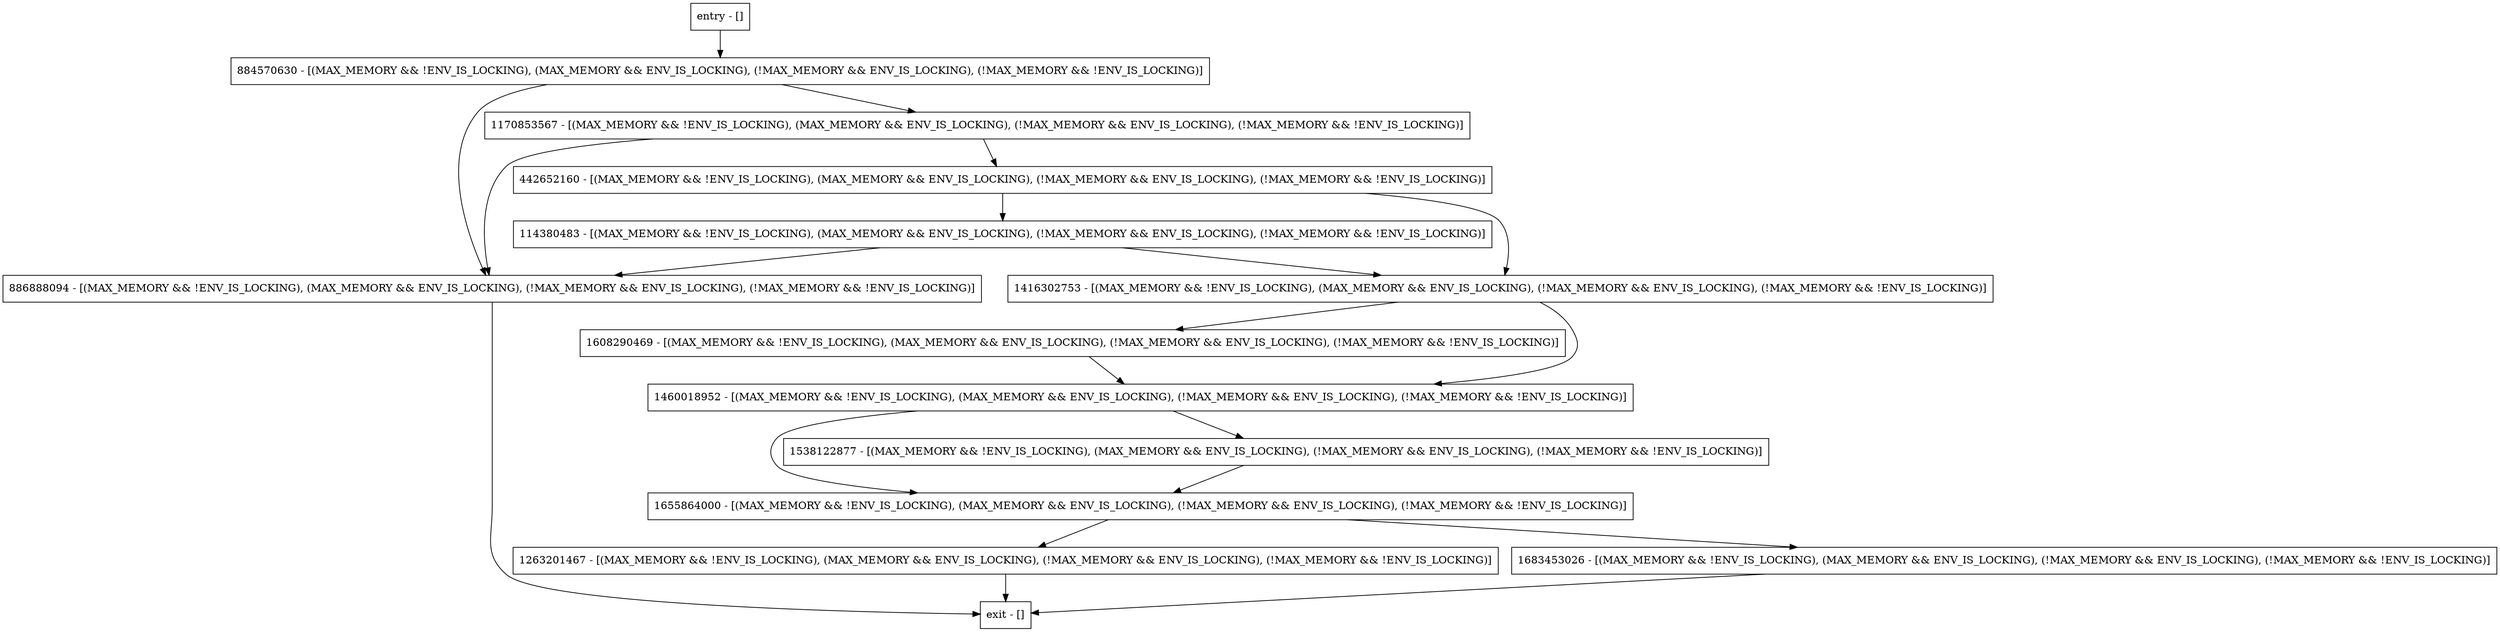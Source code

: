 digraph initFileHandler {
node [shape=record];
886888094 [label="886888094 - [(MAX_MEMORY && !ENV_IS_LOCKING), (MAX_MEMORY && ENV_IS_LOCKING), (!MAX_MEMORY && ENV_IS_LOCKING), (!MAX_MEMORY && !ENV_IS_LOCKING)]"];
1608290469 [label="1608290469 - [(MAX_MEMORY && !ENV_IS_LOCKING), (MAX_MEMORY && ENV_IS_LOCKING), (!MAX_MEMORY && ENV_IS_LOCKING), (!MAX_MEMORY && !ENV_IS_LOCKING)]"];
442652160 [label="442652160 - [(MAX_MEMORY && !ENV_IS_LOCKING), (MAX_MEMORY && ENV_IS_LOCKING), (!MAX_MEMORY && ENV_IS_LOCKING), (!MAX_MEMORY && !ENV_IS_LOCKING)]"];
1460018952 [label="1460018952 - [(MAX_MEMORY && !ENV_IS_LOCKING), (MAX_MEMORY && ENV_IS_LOCKING), (!MAX_MEMORY && ENV_IS_LOCKING), (!MAX_MEMORY && !ENV_IS_LOCKING)]"];
1416302753 [label="1416302753 - [(MAX_MEMORY && !ENV_IS_LOCKING), (MAX_MEMORY && ENV_IS_LOCKING), (!MAX_MEMORY && ENV_IS_LOCKING), (!MAX_MEMORY && !ENV_IS_LOCKING)]"];
entry [label="entry - []"];
exit [label="exit - []"];
114380483 [label="114380483 - [(MAX_MEMORY && !ENV_IS_LOCKING), (MAX_MEMORY && ENV_IS_LOCKING), (!MAX_MEMORY && ENV_IS_LOCKING), (!MAX_MEMORY && !ENV_IS_LOCKING)]"];
884570630 [label="884570630 - [(MAX_MEMORY && !ENV_IS_LOCKING), (MAX_MEMORY && ENV_IS_LOCKING), (!MAX_MEMORY && ENV_IS_LOCKING), (!MAX_MEMORY && !ENV_IS_LOCKING)]"];
1263201467 [label="1263201467 - [(MAX_MEMORY && !ENV_IS_LOCKING), (MAX_MEMORY && ENV_IS_LOCKING), (!MAX_MEMORY && ENV_IS_LOCKING), (!MAX_MEMORY && !ENV_IS_LOCKING)]"];
1655864000 [label="1655864000 - [(MAX_MEMORY && !ENV_IS_LOCKING), (MAX_MEMORY && ENV_IS_LOCKING), (!MAX_MEMORY && ENV_IS_LOCKING), (!MAX_MEMORY && !ENV_IS_LOCKING)]"];
1538122877 [label="1538122877 - [(MAX_MEMORY && !ENV_IS_LOCKING), (MAX_MEMORY && ENV_IS_LOCKING), (!MAX_MEMORY && ENV_IS_LOCKING), (!MAX_MEMORY && !ENV_IS_LOCKING)]"];
1170853567 [label="1170853567 - [(MAX_MEMORY && !ENV_IS_LOCKING), (MAX_MEMORY && ENV_IS_LOCKING), (!MAX_MEMORY && ENV_IS_LOCKING), (!MAX_MEMORY && !ENV_IS_LOCKING)]"];
1683453026 [label="1683453026 - [(MAX_MEMORY && !ENV_IS_LOCKING), (MAX_MEMORY && ENV_IS_LOCKING), (!MAX_MEMORY && ENV_IS_LOCKING), (!MAX_MEMORY && !ENV_IS_LOCKING)]"];
entry;
exit;
886888094 -> exit;
1608290469 -> 1460018952;
442652160 -> 114380483;
442652160 -> 1416302753;
1460018952 -> 1538122877;
1460018952 -> 1655864000;
1416302753 -> 1608290469;
1416302753 -> 1460018952;
entry -> 884570630;
114380483 -> 886888094;
114380483 -> 1416302753;
884570630 -> 886888094;
884570630 -> 1170853567;
1263201467 -> exit;
1655864000 -> 1263201467;
1655864000 -> 1683453026;
1538122877 -> 1655864000;
1170853567 -> 886888094;
1170853567 -> 442652160;
1683453026 -> exit;
}
